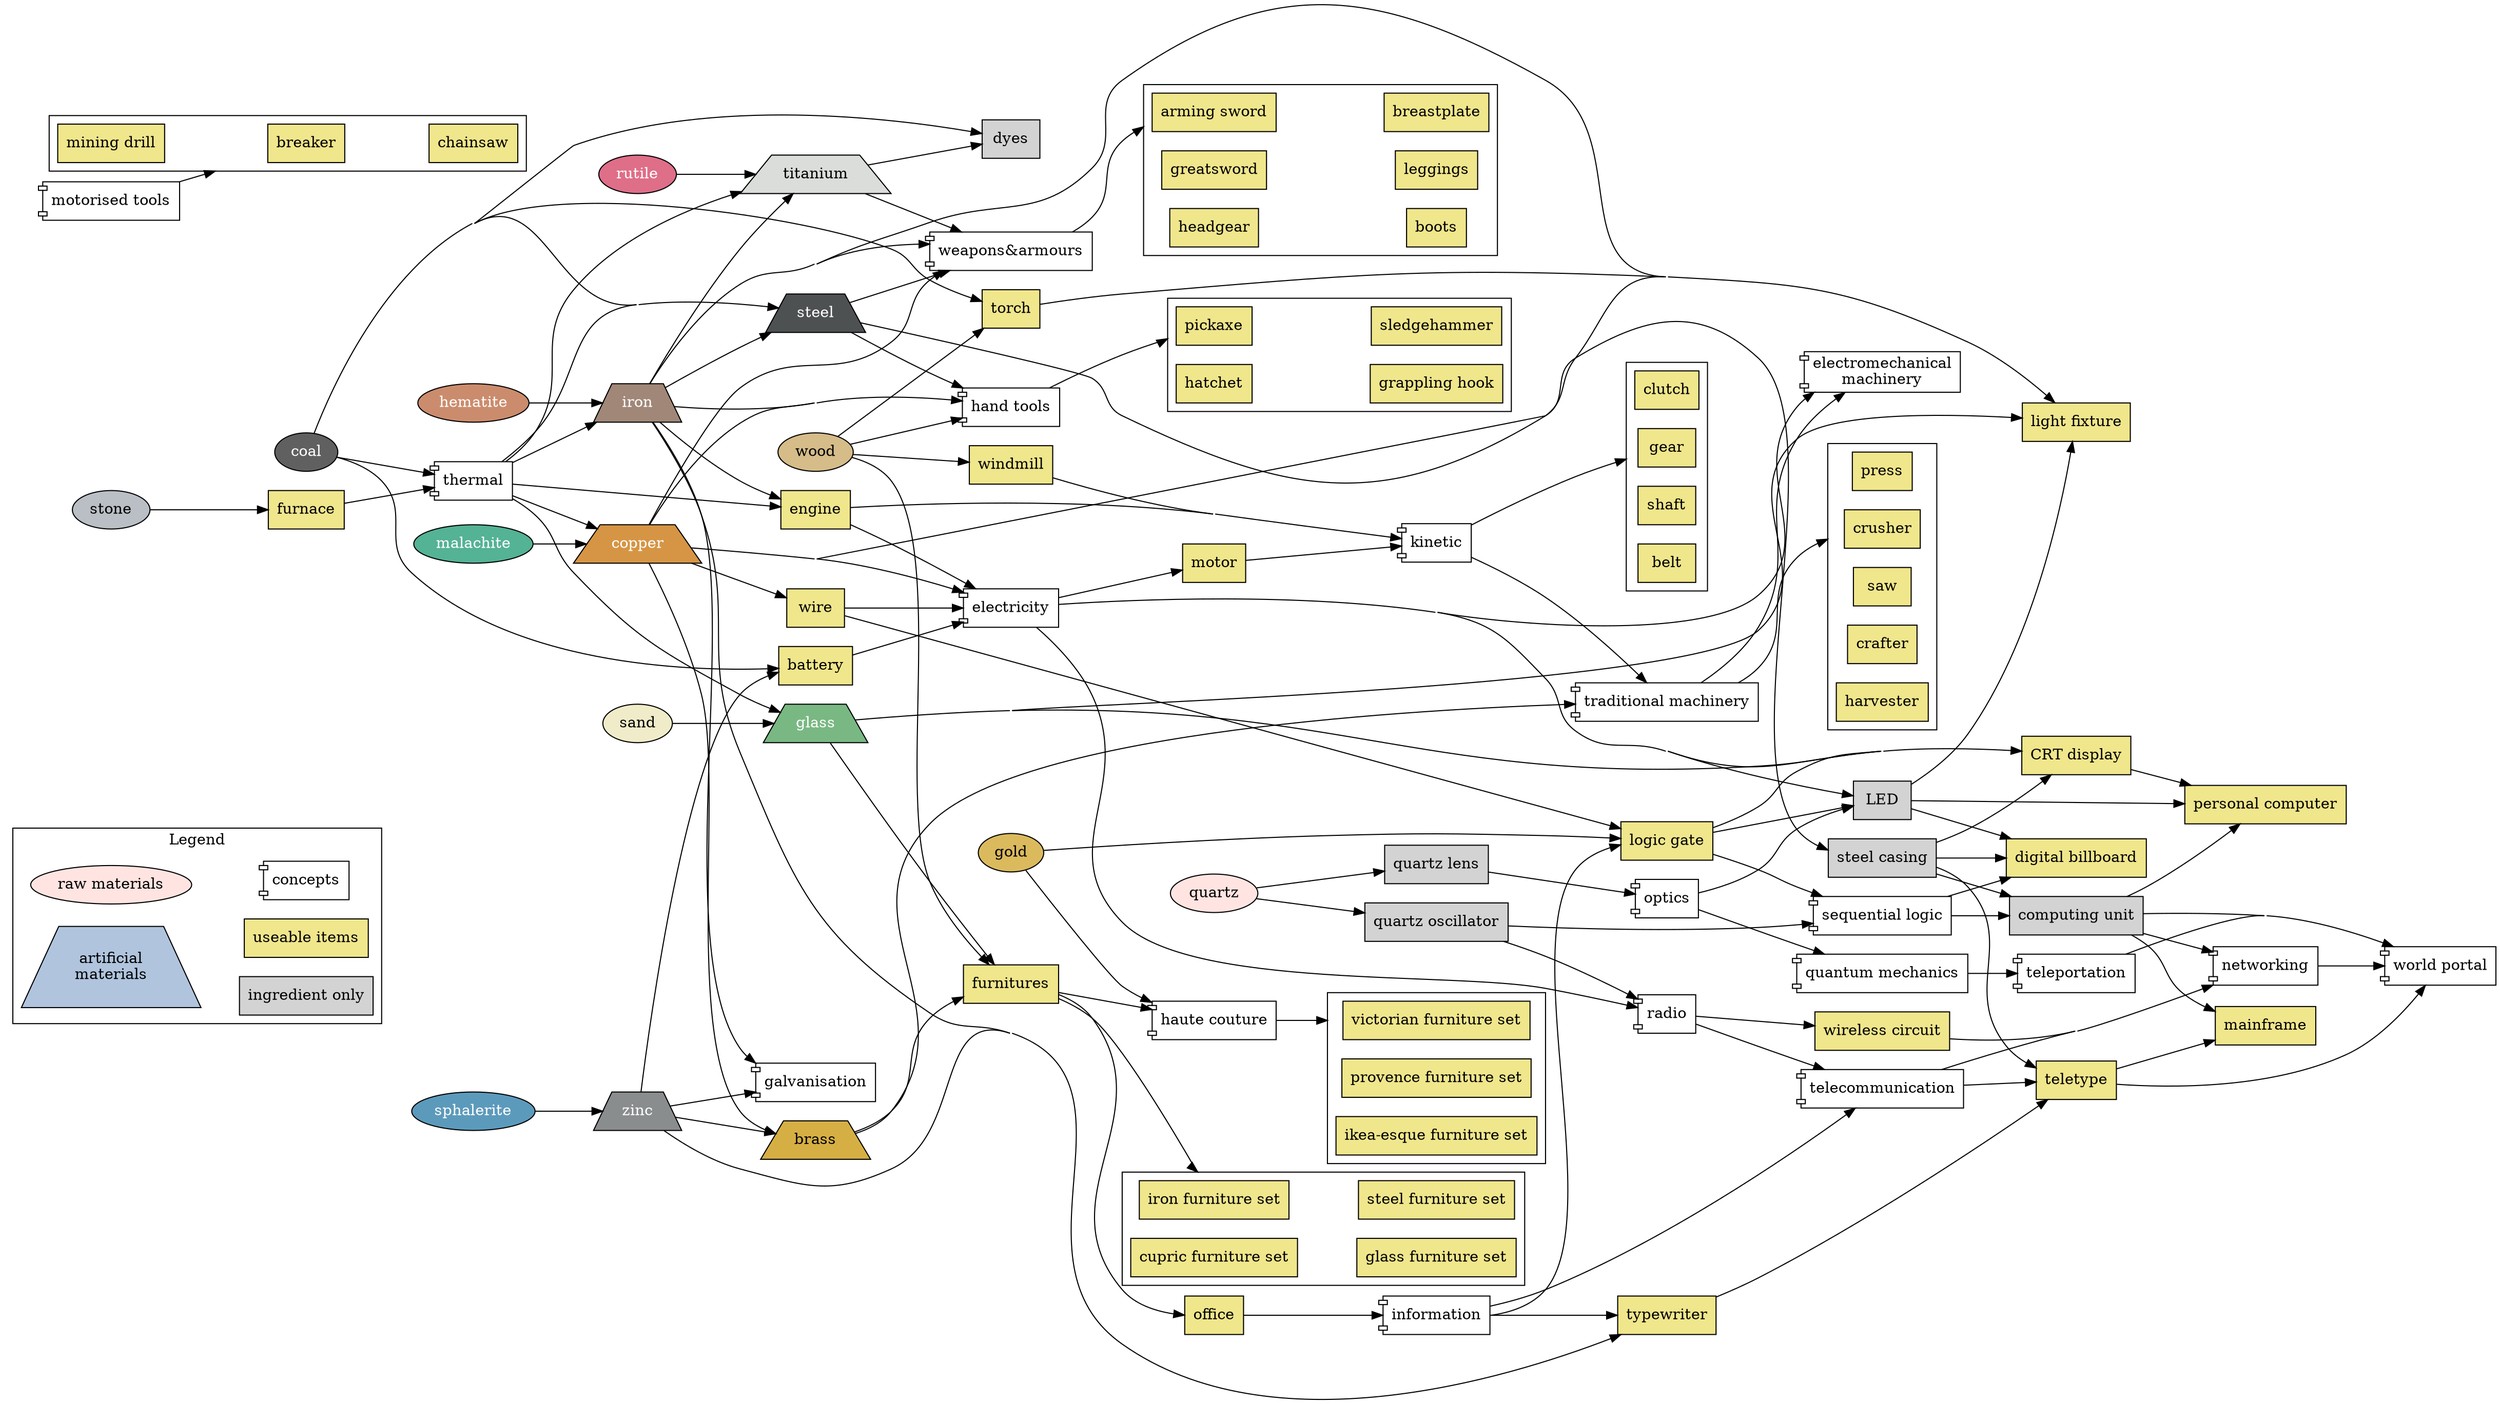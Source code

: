 digraph g {
	concentrate=true
	dpi=192
	rankdir=LR
	//{rank=same; copper iron}
     graph [compound=true]
     
	subgraph cluster_legend {
		label=Legend
		"raw materials" [style=filled,fillcolor=mistyrose]
		"artificial\nmaterials" [shape=trapezium,style=filled,fillcolor=lightsteelblue]
		concepts [shape=component]
		"useable items" [shape=box,style=filled,fillcolor=khaki]
		"ingredient only" [shape=box,style=filled]
		{rank=source; "raw materials" "artificial\nmaterials"}
		{rank=same; concepts "useable items" "ingredient only"}
	}
	
	subgraph cluster_weaponarmour {
		"arming sword" [shape=box,style=filled,fillcolor=khaki]
		greatsword [shape=box,style=filled,fillcolor=khaki]
		headgear [shape=box,style=filled,fillcolor=khaki]
		breastplate [shape=box,style=filled,fillcolor=khaki]
		leggings [shape=box,style=filled,fillcolor=khaki]
		boots [shape=box,style=filled,fillcolor=khaki]
		{rank=source; "arming sword" greatsword headgear}
		{rank=sink; breastplate leggings boots}
	}
	subgraph cluster_handtools {
		pickaxe [shape=box,style=filled,fillcolor=khaki]
		hatchet [shape=box,style=filled,fillcolor=khaki]
		sledgehammer [shape=box,style=filled,fillcolor=khaki]
		"grappling hook" [shape=box,style=filled,fillcolor=khaki]
		{rank=source; pickaxe hatchet}
	}
	subgraph cluster_electrictools {
		"mining drill" [shape=box,style=filled,fillcolor=khaki]
		chainsaw [shape=box,style=filled,fillcolor=khaki]
		breaker [shape=box,style=filled,fillcolor=khaki]
		{rank=source; "mining drill"}
		{rank=same; breaker}
		{rank=sink; chainsaw}
	}
	subgraph cluster_hautecouture {
		"victorian furniture set" [shape=box,style=filled,fillcolor=khaki]
		"provence furniture set" [shape=box,style=filled,fillcolor=khaki]
		"ikea-esque furniture set" [shape=box,style=filled,fillcolor=khaki]
		//{rank=source; "victorian furniture set"}
		//{rank=same; "provence furniture set"}
		//{rank=sink; "ikea-esque furniture set"}
	}
	subgraph cluster_furnishings {
		"iron furniture set" [shape=box,style=filled,fillcolor=khaki] // basic
		"steel furniture set" [shape=box,style=filled,fillcolor=khaki] // fancier iron with a tint of diesel-punk
		"glass furniture set" [shape=box,style=filled,fillcolor=khaki]
		"cupric furniture set" [shape=box,style=filled,fillcolor=khaki] // copper-coloured rustic
		{rank=source; "iron furniture set" "cupric furniture set"}
		{rank=sink; "glass furniture set" "steel furniture set"}
	}
	subgraph cluster_kineticcomponents {
		clutch [shape=box,style=filled,fillcolor=khaki]
		gear [shape=box,style=filled,fillcolor=khaki]
		shaft [shape=box,style=filled,fillcolor=khaki]
		belt [shape=box,style=filled,fillcolor=khaki]
		//{rank=source; gear belt}
	}
	subgraph cluster_machineries {
		press [shape=box,style=filled,fillcolor=khaki]
		crusher [shape=box,style=filled,fillcolor=khaki]
		saw [shape=box,style=filled,fillcolor=khaki] // cuts rocks AND chops trees
		crafter [shape=box,style=filled,fillcolor=khaki]
		harvester [shape=box,style=filled,fillcolor=khaki]
		// no drill; mining is easier in 2D world
	}

	/* raw materials */
	wood [style=filled,fillcolor="#d5bc89"]
	stone [style=filled,fillcolor="#babfc5"]
	coal [style=filled,fillcolor="#606060",fontcolor=white]
	quartz [style=filled,fillcolor=mistyrose]
	sand [style=filled,fillcolor="#f0ecca"]
	
	malachite [style=filled,fillcolor="#54b295",fontcolor=white]
	hematite [style=filled,fillcolor="#cb8c6d",fontcolor=white]
	rutile [style=filled,fillcolor="#df6e88",fontcolor=white] // kinda fake colour for playability
	gold [style=filled,fillcolor="#dbba5e"]
	sphalerite [style=filled,fillcolor="#5c9abb",fontcolor=white] // fluoresces lead-oxide yellow

	/* manufactured materials */
	steel [shape=trapezium,style=filled,fillcolor="#4e5152",fontcolor=white]
	iron [shape=trapezium,style=filled,fillcolor="#a08778",fontcolor=white]
	copper [shape=trapezium,style=filled,fillcolor="#d69544",fontcolor=white]
	titanium [shape=trapezium,style=filled,fillcolor="#daddd9"]
	glass [shape=trapezium,style=filled,fillcolor="#79b883",fontcolor=white]
	zinc [shape=trapezium,style=filled,fillcolor="#8a8d8e",fontcolor=white]
	brass [shape=trapezium,style=filled,fillcolor="#d6af44"]
	/* concepts */
	thermal [shape=component]
	electricity [shape=component]
	kinetic [shape=component]
	information [shape=component]
	"sequential logic" [shape=component] // implies electronic memory
	radio [shape=component]
	telecommunication [shape=component]
	teleportation [shape=component]
	optics [shape=component]
	"quantum mechanics" [shape=component]
	networking [shape=component]
	"haute couture" [shape=component]
	"world portal" [shape=component]
	"hand tools" [shape=component] // pickaxe, axe, etc.
	"weapons&armours" [shape=component]
	"motorised tools" [shape=component] // DISABLED: TOO OP; drill, chainsaw, etc.
	"traditional machinery" [shape=component] // big fscking grinding wheels
	"electromechanical\nmachinery" [shape=component] // e.g. signal-controlled clutch
	galvanisation [shape=component] // iron plates/blocks/etc that won't rust
	/* useable items */
	furnace [shape=box,style=filled,fillcolor=khaki]
	torch [shape=box,style=filled,fillcolor=khaki]
	"light fixture" [shape=box,style=filled,fillcolor=khaki] // Both lamps and blinkenlight(s)
	furnitures [shape=box,style=filled,fillcolor=khaki]
	office [shape=box,style=filled,fillcolor=khaki]
	"logic gate" [shape=box,style=filled,fillcolor=khaki]
	"wireless circuit" [shape=box,style=filled,fillcolor=khaki]
	wire [shape=box,style=filled,fillcolor=khaki]
	typewriter [shape=box,style=filled,fillcolor=khaki]
	teletype [shape=box,style=filled,fillcolor=khaki]
	//rtty [shape=box,style=filled,fillcolor=khaki]
	"digital billboard" [shape=box,style=filled,fillcolor=khaki]
	"CRT display" [shape=box,style=filled,fillcolor=khaki]
	"personal computer" [shape=box,style=filled,fillcolor=khaki] // small computer with single integrated
	mainframe [shape=box,style=filled,fillcolor=khaki] // big computer that can have multiple terminals
	windmill [shape=box,style=filled,fillcolor=khaki]
	engine [shape=box,style=filled,fillcolor=khaki]
	motor [shape=box,style=filled,fillcolor=khaki]
	battery [shape=box,style=filled,fillcolor=khaki]
	
	/* ingredient items */
	LED [shape=box,style=filled]
	dyes [shape=box,style=filled]
	"steel casing" [shape=box,style=filled]
	"computing unit" [shape=box,style=filled] // motherboard+cpu+ram+powersupply combined
	"quartz oscillator" [shape=box,style=filled]
	"quartz lens" [shape=box,style=filled]

	
	stone -> furnace -> thermal
	coal -> thermal
	
	sand -> glass
	thermal -> glass -> furnitures
	
	thermal -> iron
	hematite -> iron
	thermal -> copper
	malachite -> copper
	
	iron -> steel
	coal -> steel
	thermal -> steel
	
	iron -> engine
	copper -> electricity
	thermal -> engine -> electricity
	copper -> wire
	wire -> electricity
	engine -> kinetic

	brass -> furnitures
	wood -> furnitures
	wood -> "hand tools"
	iron -> "hand tools"
	copper -> "hand tools"
	steel -> "hand tools"
	copper -> "weapons&armours"
	iron -> "weapons&armours"
	steel -> "weapons&armours"
	
	thermal -> titanium
	rutile -> titanium
	iron -> titanium -> "weapons&armours"

	furnitures -> office
	office -> information
	
	//electricity -> "motorised tools"
	//titanium -> "motorised tools"
	//steel -> "motorised tools"

 	wood -> torch
	coal -> torch
	torch -> "light fixture"
	iron -> "light fixture"
	copper -> "light fixture"
	glass -> "light fixture"
	
	information -> typewriter
	information -> "logic gate"
	gold -> "logic gate"
	iron -> typewriter -> teletype
	wire -> "logic gate"
	zinc -> typewriter
	
	electricity -> radio
	quartz -> "quartz oscillator" -> radio -> "wireless circuit"
	radio -> telecommunication
	information -> telecommunication -> networking
	"wireless circuit" -> networking
	telecommunication -> teletype -> "world portal"
	networking -> "world portal"

	"quartz oscillator" -> "sequential logic"
	"logic gate" -> "sequential logic" -> "computing unit"
	"computing unit" -> networking
		
	quartz -> "quartz lens" -> optics
	optics -> "quantum mechanics" -> teleportation -> "world portal" /* to not make quartz useless */
	"computing unit" -> "world portal"
	
	electricity -> "CRT display"
	glass -> "CRT display"
	"logic gate" -> "CRT display"
	
	electricity -> LED
	optics -> LED
	"logic gate" -> LED
	
	LED -> "digital billboard"
	"sequential logic" -> "digital billboard"
	LED -> "light fixture"
	

	steel -> "steel casing" -> "computing unit"
	"computing unit" -> "personal computer"
	"CRT display" -> "personal computer"
	LED -> "personal computer"
	"computing unit" -> mainframe
	teletype -> mainframe

	gold -> "haute couture"
	furnitures -> "haute couture"
	furnitures -> "iron furniture set" [lhead=cluster_furnishings]
	"haute couture" -> "victorian furniture set" [lhead=cluster_hautecouture]

	"steel casing" -> teletype
	"steel casing" -> "CRT display"
	"steel casing" -> "digital billboard"
	
	"hand tools" -> pickaxe [lhead=cluster_handtools]
	"weapons&armours" -> "arming sword" [lhead=cluster_weaponarmour]
	"motorised tools" -> breaker [lhead=cluster_electrictools]

	wood -> windmill -> kinetic
	electricity -> motor -> kinetic
	
	kinetic -> gear [lhead=cluster_kineticcomponents]
	
	brass -> "traditional machinery"
	kinetic -> "traditional machinery"

	"traditional machinery" -> "electromechanical\nmachinery"
	electricity -> "electromechanical\nmachinery"

	"traditional machinery" -> crusher [lhead=cluster_machineries]

	copper -> brass
	sphalerite -> zinc -> brass
	
	zinc -> galvanisation
	iron -> galvanisation
	
	coal -> battery
	zinc -> battery // zinc-carbon battery
	battery -> electricity

	titanium -> dyes
	coal -> dyes
}
